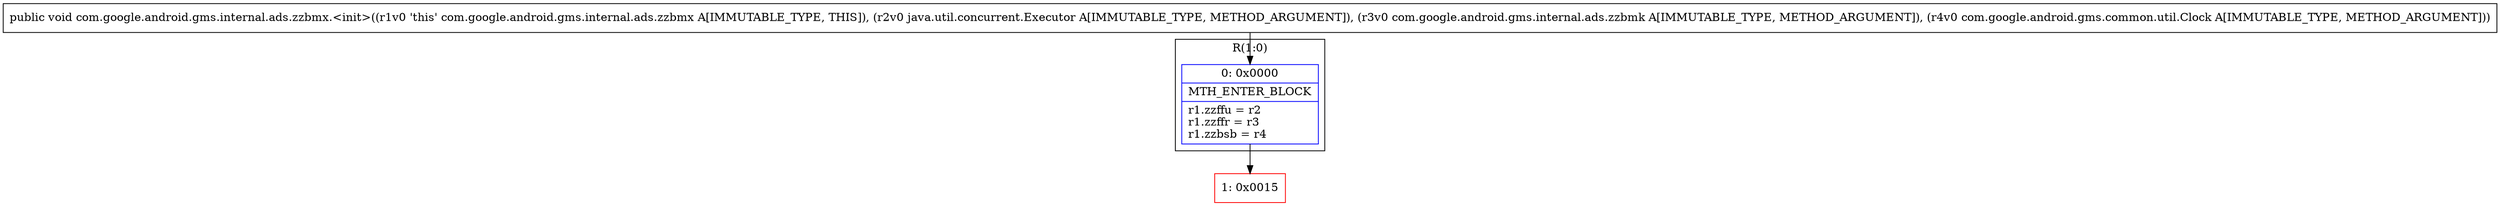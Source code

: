 digraph "CFG forcom.google.android.gms.internal.ads.zzbmx.\<init\>(Ljava\/util\/concurrent\/Executor;Lcom\/google\/android\/gms\/internal\/ads\/zzbmk;Lcom\/google\/android\/gms\/common\/util\/Clock;)V" {
subgraph cluster_Region_1561791924 {
label = "R(1:0)";
node [shape=record,color=blue];
Node_0 [shape=record,label="{0\:\ 0x0000|MTH_ENTER_BLOCK\l|r1.zzffu = r2\lr1.zzffr = r3\lr1.zzbsb = r4\l}"];
}
Node_1 [shape=record,color=red,label="{1\:\ 0x0015}"];
MethodNode[shape=record,label="{public void com.google.android.gms.internal.ads.zzbmx.\<init\>((r1v0 'this' com.google.android.gms.internal.ads.zzbmx A[IMMUTABLE_TYPE, THIS]), (r2v0 java.util.concurrent.Executor A[IMMUTABLE_TYPE, METHOD_ARGUMENT]), (r3v0 com.google.android.gms.internal.ads.zzbmk A[IMMUTABLE_TYPE, METHOD_ARGUMENT]), (r4v0 com.google.android.gms.common.util.Clock A[IMMUTABLE_TYPE, METHOD_ARGUMENT])) }"];
MethodNode -> Node_0;
Node_0 -> Node_1;
}

